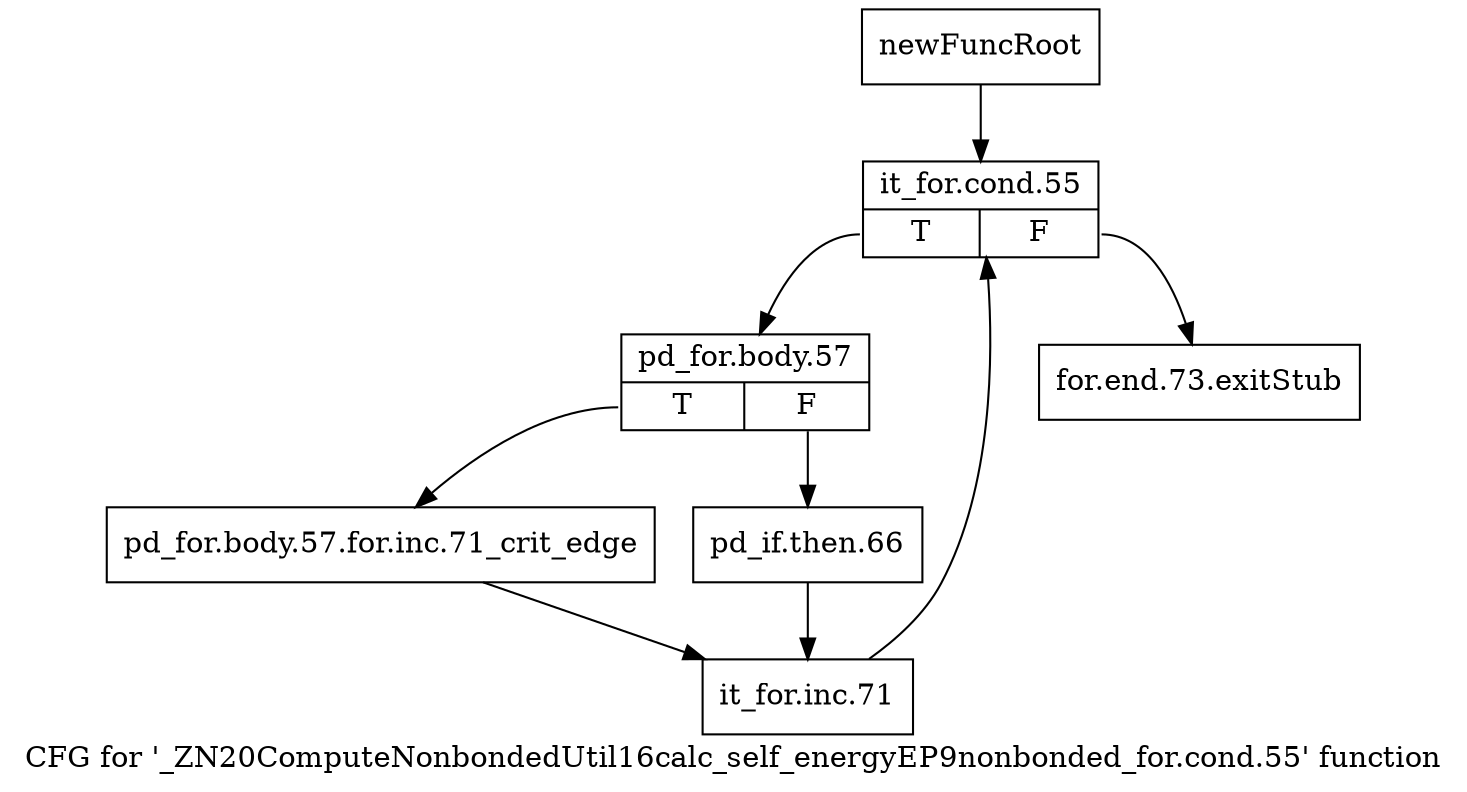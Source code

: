 digraph "CFG for '_ZN20ComputeNonbondedUtil16calc_self_energyEP9nonbonded_for.cond.55' function" {
	label="CFG for '_ZN20ComputeNonbondedUtil16calc_self_energyEP9nonbonded_for.cond.55' function";

	Node0x22ebd40 [shape=record,label="{newFuncRoot}"];
	Node0x22ebd40 -> Node0x22ebde0;
	Node0x22ebd90 [shape=record,label="{for.end.73.exitStub}"];
	Node0x22ebde0 [shape=record,label="{it_for.cond.55|{<s0>T|<s1>F}}"];
	Node0x22ebde0:s0 -> Node0x22ebe30;
	Node0x22ebde0:s1 -> Node0x22ebd90;
	Node0x22ebe30 [shape=record,label="{pd_for.body.57|{<s0>T|<s1>F}}"];
	Node0x22ebe30:s0 -> Node0x22ebed0;
	Node0x22ebe30:s1 -> Node0x22ebe80;
	Node0x22ebe80 [shape=record,label="{pd_if.then.66}"];
	Node0x22ebe80 -> Node0x23159d0;
	Node0x22ebed0 [shape=record,label="{pd_for.body.57.for.inc.71_crit_edge}"];
	Node0x22ebed0 -> Node0x23159d0;
	Node0x23159d0 [shape=record,label="{it_for.inc.71}"];
	Node0x23159d0 -> Node0x22ebde0;
}
